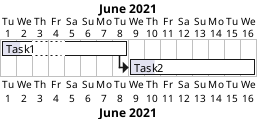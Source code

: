 @startgantt

Project starts 2021-06-01

projectscale daily


[Task1] as [t1] lasts 6 days and starts 2021-06-01
[t1] pauses on 2021-06-03
[t1] pauses on 2021-06-04

[Task2] as [t2] lasts 8 days and starts at [t1]'s end

[t1] is 20% completed
[t2] is 20% completed



@endgantt